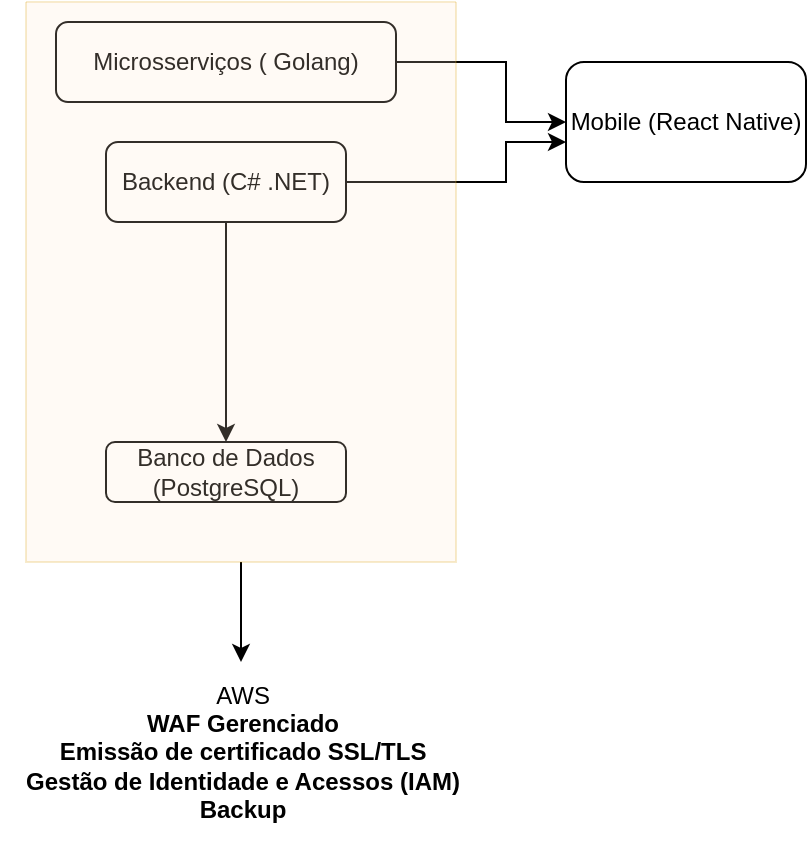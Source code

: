 <mxfile version="26.1.3">
  <diagram id="C5RBs43oDa-KdzZeNtuy" name="Page-1">
    <mxGraphModel dx="989" dy="521" grid="1" gridSize="10" guides="1" tooltips="1" connect="1" arrows="1" fold="1" page="1" pageScale="1" pageWidth="827" pageHeight="1169" math="0" shadow="0">
      <root>
        <mxCell id="WIyWlLk6GJQsqaUBKTNV-0" />
        <mxCell id="WIyWlLk6GJQsqaUBKTNV-1" parent="WIyWlLk6GJQsqaUBKTNV-0" />
        <mxCell id="j6VnO_KpNim1iXvM3Uh2-2" value="" style="edgeStyle=orthogonalEdgeStyle;rounded=0;orthogonalLoop=1;jettySize=auto;html=1;" edge="1" parent="WIyWlLk6GJQsqaUBKTNV-1" source="WIyWlLk6GJQsqaUBKTNV-3" target="j6VnO_KpNim1iXvM3Uh2-1">
          <mxGeometry relative="1" as="geometry" />
        </mxCell>
        <mxCell id="WIyWlLk6GJQsqaUBKTNV-3" value="Backend (C# .NET)" style="rounded=1;whiteSpace=wrap;html=1;fontSize=12;glass=0;strokeWidth=1;shadow=0;" parent="WIyWlLk6GJQsqaUBKTNV-1" vertex="1">
          <mxGeometry x="160" y="80" width="120" height="40" as="geometry" />
        </mxCell>
        <mxCell id="j6VnO_KpNim1iXvM3Uh2-1" value="Banco de Dados (PostgreSQL)" style="rounded=1;whiteSpace=wrap;html=1;" vertex="1" parent="WIyWlLk6GJQsqaUBKTNV-1">
          <mxGeometry x="160" y="230" width="120" height="30" as="geometry" />
        </mxCell>
        <mxCell id="j6VnO_KpNim1iXvM3Uh2-3" value="Microsserviços ( Golang)" style="rounded=1;whiteSpace=wrap;html=1;" vertex="1" parent="WIyWlLk6GJQsqaUBKTNV-1">
          <mxGeometry x="135" y="20" width="170" height="40" as="geometry" />
        </mxCell>
        <mxCell id="j6VnO_KpNim1iXvM3Uh2-4" value="Mobile (React Native)" style="rounded=1;whiteSpace=wrap;html=1;" vertex="1" parent="WIyWlLk6GJQsqaUBKTNV-1">
          <mxGeometry x="390" y="40" width="120" height="60" as="geometry" />
        </mxCell>
        <mxCell id="j6VnO_KpNim1iXvM3Uh2-6" value="" style="endArrow=classic;html=1;rounded=0;exitX=1;exitY=0.5;exitDx=0;exitDy=0;" edge="1" parent="WIyWlLk6GJQsqaUBKTNV-1" source="j6VnO_KpNim1iXvM3Uh2-3" target="j6VnO_KpNim1iXvM3Uh2-4">
          <mxGeometry width="50" height="50" relative="1" as="geometry">
            <mxPoint x="300" y="50" as="sourcePoint" />
            <mxPoint x="350" as="targetPoint" />
            <Array as="points">
              <mxPoint x="360" y="40" />
              <mxPoint x="360" y="70" />
            </Array>
          </mxGeometry>
        </mxCell>
        <mxCell id="j6VnO_KpNim1iXvM3Uh2-7" value="" style="endArrow=classic;html=1;rounded=0;entryX=0;entryY=0.667;entryDx=0;entryDy=0;entryPerimeter=0;" edge="1" parent="WIyWlLk6GJQsqaUBKTNV-1" target="j6VnO_KpNim1iXvM3Uh2-4">
          <mxGeometry width="50" height="50" relative="1" as="geometry">
            <mxPoint x="280" y="100" as="sourcePoint" />
            <mxPoint x="330" y="50" as="targetPoint" />
            <Array as="points">
              <mxPoint x="360" y="100" />
              <mxPoint x="360" y="80" />
            </Array>
          </mxGeometry>
        </mxCell>
        <mxCell id="j6VnO_KpNim1iXvM3Uh2-10" value="" style="edgeStyle=orthogonalEdgeStyle;rounded=0;orthogonalLoop=1;jettySize=auto;html=1;" edge="1" parent="WIyWlLk6GJQsqaUBKTNV-1" source="j6VnO_KpNim1iXvM3Uh2-8" target="j6VnO_KpNim1iXvM3Uh2-9">
          <mxGeometry relative="1" as="geometry" />
        </mxCell>
        <mxCell id="j6VnO_KpNim1iXvM3Uh2-8" value="" style="swimlane;startSize=0;fillColor=#FFE6CC;strokeColor=#d79b00;swimlaneFillColor=light-dark(#FFE6CC,#EDEDED);opacity=20;" vertex="1" parent="WIyWlLk6GJQsqaUBKTNV-1">
          <mxGeometry x="120" y="10" width="215" height="280" as="geometry" />
        </mxCell>
        <mxCell id="j6VnO_KpNim1iXvM3Uh2-9" value="AWS&lt;div&gt;&lt;span class=&quot;notion-enable-hover&quot; data-token-index=&quot;0&quot; style=&quot;font-weight:600&quot;&gt;WAF Gerenciado&lt;/span&gt;&lt;/div&gt;&lt;div&gt;&lt;span class=&quot;notion-enable-hover&quot; data-token-index=&quot;0&quot; style=&quot;font-weight:600&quot;&gt;&lt;span class=&quot;notion-enable-hover&quot; data-token-index=&quot;0&quot;&gt;Emissão de certificado SSL/TLS&lt;/span&gt;&lt;/span&gt;&lt;/div&gt;&lt;div&gt;&lt;span class=&quot;notion-enable-hover&quot; data-token-index=&quot;0&quot; style=&quot;font-weight:600&quot;&gt;&lt;span class=&quot;notion-enable-hover&quot; data-token-index=&quot;0&quot;&gt;&lt;span class=&quot;notion-enable-hover&quot; data-token-index=&quot;0&quot;&gt;Gestão de Identidade e Acessos (IAM)&lt;/span&gt;&lt;/span&gt;&lt;/span&gt;&lt;/div&gt;&lt;div&gt;&lt;span class=&quot;notion-enable-hover&quot; data-token-index=&quot;0&quot; style=&quot;font-weight:600&quot;&gt;&lt;span class=&quot;notion-enable-hover&quot; data-token-index=&quot;0&quot;&gt;&lt;span class=&quot;notion-enable-hover&quot; data-token-index=&quot;0&quot;&gt;Backup&lt;/span&gt;&lt;/span&gt;&lt;/span&gt;&lt;/div&gt;" style="text;html=1;align=center;verticalAlign=middle;resizable=0;points=[];autosize=1;strokeColor=none;fillColor=none;" vertex="1" parent="WIyWlLk6GJQsqaUBKTNV-1">
          <mxGeometry x="107.5" y="340" width="240" height="90" as="geometry" />
        </mxCell>
      </root>
    </mxGraphModel>
  </diagram>
</mxfile>
